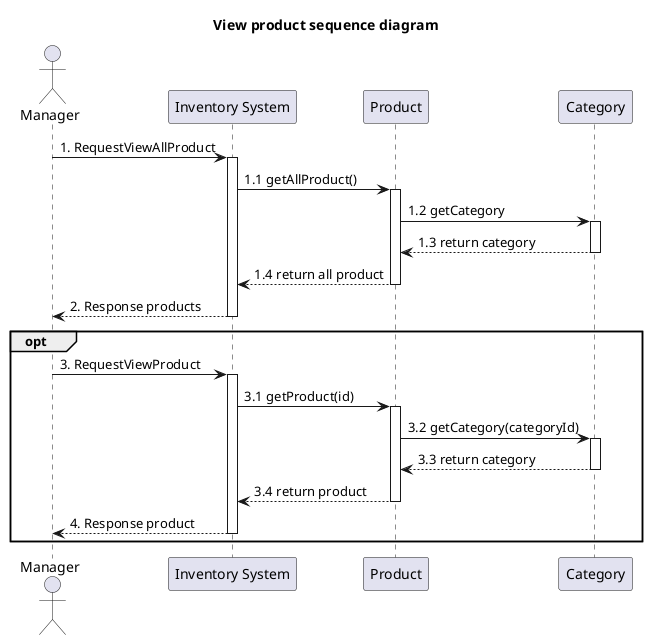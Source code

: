 @startuml
'example
title View product sequence diagram

actor Manager as actorManager
participant "Inventory System" as InventorySystem
'participant "Inventory" as classInventory
participant "Product" as classProduct
participant "Category" as classCategory


actorManager -> InventorySystem: 1. RequestViewAllProduct
activate InventorySystem

'-------------- START view product ---------------
InventorySystem -> classProduct: 1.1 getAllProduct()
activate classProduct

classProduct -> classCategory: 1.2 getCategory
activate classCategory

classCategory --> classProduct: 1.3 return category
deactivate classCategory

classProduct --> InventorySystem: 1.4 return all product
deactivate classProduct

'-------------- END view product ---------------

InventorySystem --> actorManager : 2. Response products
deactivate InventorySystem

opt

actorManager -> InventorySystem: 3. RequestViewProduct
activate InventorySystem

'-------------- START view product ---------------
InventorySystem -> classProduct: 3.1 getProduct(id)
activate classProduct

classProduct -> classCategory: 3.2 getCategory(categoryId)
activate classCategory

classCategory --> classProduct: 3.3 return category
deactivate classCategory

classProduct --> InventorySystem: 3.4 return product
deactivate classProduct

'-------------- END view product ---------------

InventorySystem --> actorManager : 4. Response product
deactivate InventorySystem

end

@enduml